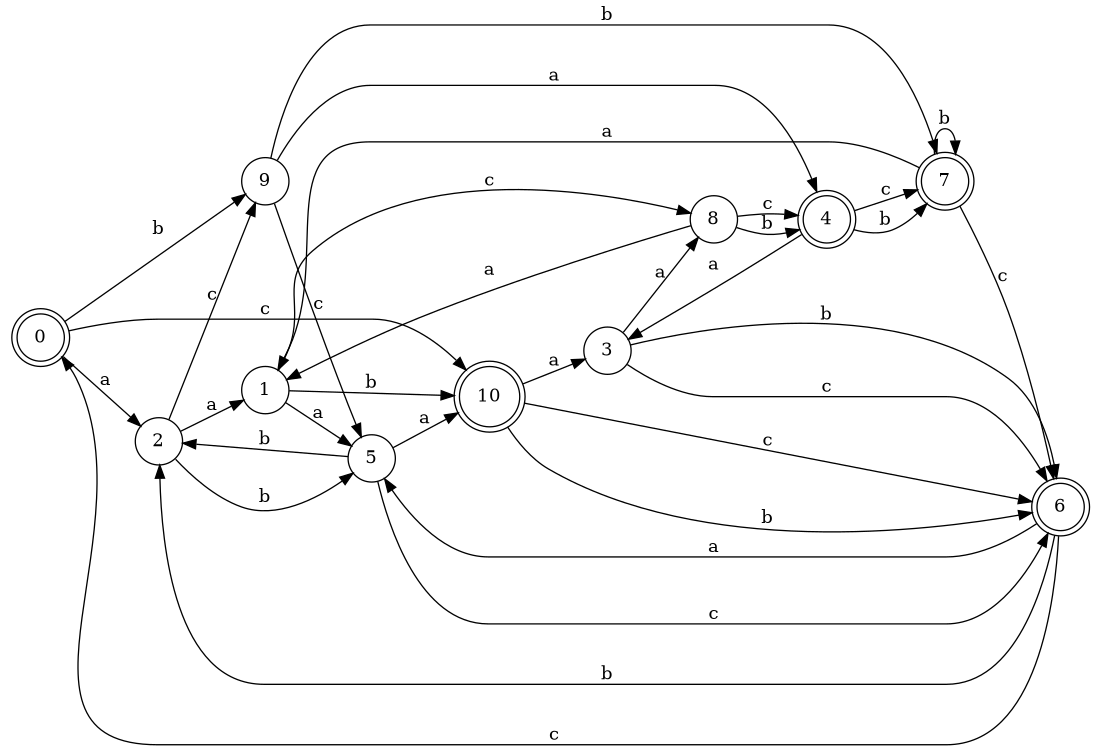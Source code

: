 digraph n9_1 {
__start0 [label="" shape="none"];

rankdir=LR;
size="8,5";

s0 [style="rounded,filled", color="black", fillcolor="white" shape="doublecircle", label="0"];
s1 [style="filled", color="black", fillcolor="white" shape="circle", label="1"];
s2 [style="filled", color="black", fillcolor="white" shape="circle", label="2"];
s3 [style="filled", color="black", fillcolor="white" shape="circle", label="3"];
s4 [style="rounded,filled", color="black", fillcolor="white" shape="doublecircle", label="4"];
s5 [style="filled", color="black", fillcolor="white" shape="circle", label="5"];
s6 [style="rounded,filled", color="black", fillcolor="white" shape="doublecircle", label="6"];
s7 [style="rounded,filled", color="black", fillcolor="white" shape="doublecircle", label="7"];
s8 [style="filled", color="black", fillcolor="white" shape="circle", label="8"];
s9 [style="filled", color="black", fillcolor="white" shape="circle", label="9"];
s10 [style="rounded,filled", color="black", fillcolor="white" shape="doublecircle", label="10"];
s0 -> s2 [label="a"];
s0 -> s9 [label="b"];
s0 -> s10 [label="c"];
s1 -> s5 [label="a"];
s1 -> s10 [label="b"];
s1 -> s8 [label="c"];
s2 -> s1 [label="a"];
s2 -> s5 [label="b"];
s2 -> s9 [label="c"];
s3 -> s8 [label="a"];
s3 -> s6 [label="b"];
s3 -> s6 [label="c"];
s4 -> s3 [label="a"];
s4 -> s7 [label="b"];
s4 -> s7 [label="c"];
s5 -> s10 [label="a"];
s5 -> s2 [label="b"];
s5 -> s6 [label="c"];
s6 -> s5 [label="a"];
s6 -> s2 [label="b"];
s6 -> s0 [label="c"];
s7 -> s1 [label="a"];
s7 -> s7 [label="b"];
s7 -> s6 [label="c"];
s8 -> s1 [label="a"];
s8 -> s4 [label="b"];
s8 -> s4 [label="c"];
s9 -> s4 [label="a"];
s9 -> s7 [label="b"];
s9 -> s5 [label="c"];
s10 -> s3 [label="a"];
s10 -> s6 [label="b"];
s10 -> s6 [label="c"];

}